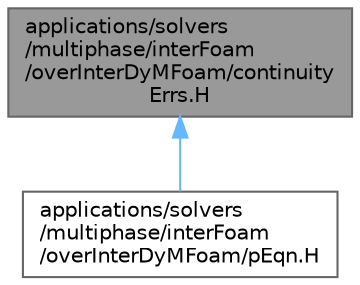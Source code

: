 digraph "applications/solvers/multiphase/interFoam/overInterDyMFoam/continuityErrs.H"
{
 // LATEX_PDF_SIZE
  bgcolor="transparent";
  edge [fontname=Helvetica,fontsize=10,labelfontname=Helvetica,labelfontsize=10];
  node [fontname=Helvetica,fontsize=10,shape=box,height=0.2,width=0.4];
  Node1 [id="Node000001",label="applications/solvers\l/multiphase/interFoam\l/overInterDyMFoam/continuity\lErrs.H",height=0.2,width=0.4,color="gray40", fillcolor="grey60", style="filled", fontcolor="black",tooltip="Calculates and prints the continuity errors."];
  Node1 -> Node2 [id="edge1_Node000001_Node000002",dir="back",color="steelblue1",style="solid",tooltip=" "];
  Node2 [id="Node000002",label="applications/solvers\l/multiphase/interFoam\l/overInterDyMFoam/pEqn.H",height=0.2,width=0.4,color="grey40", fillcolor="white", style="filled",URL="$multiphase_2interFoam_2overInterDyMFoam_2pEqn_8H.html",tooltip=" "];
}
